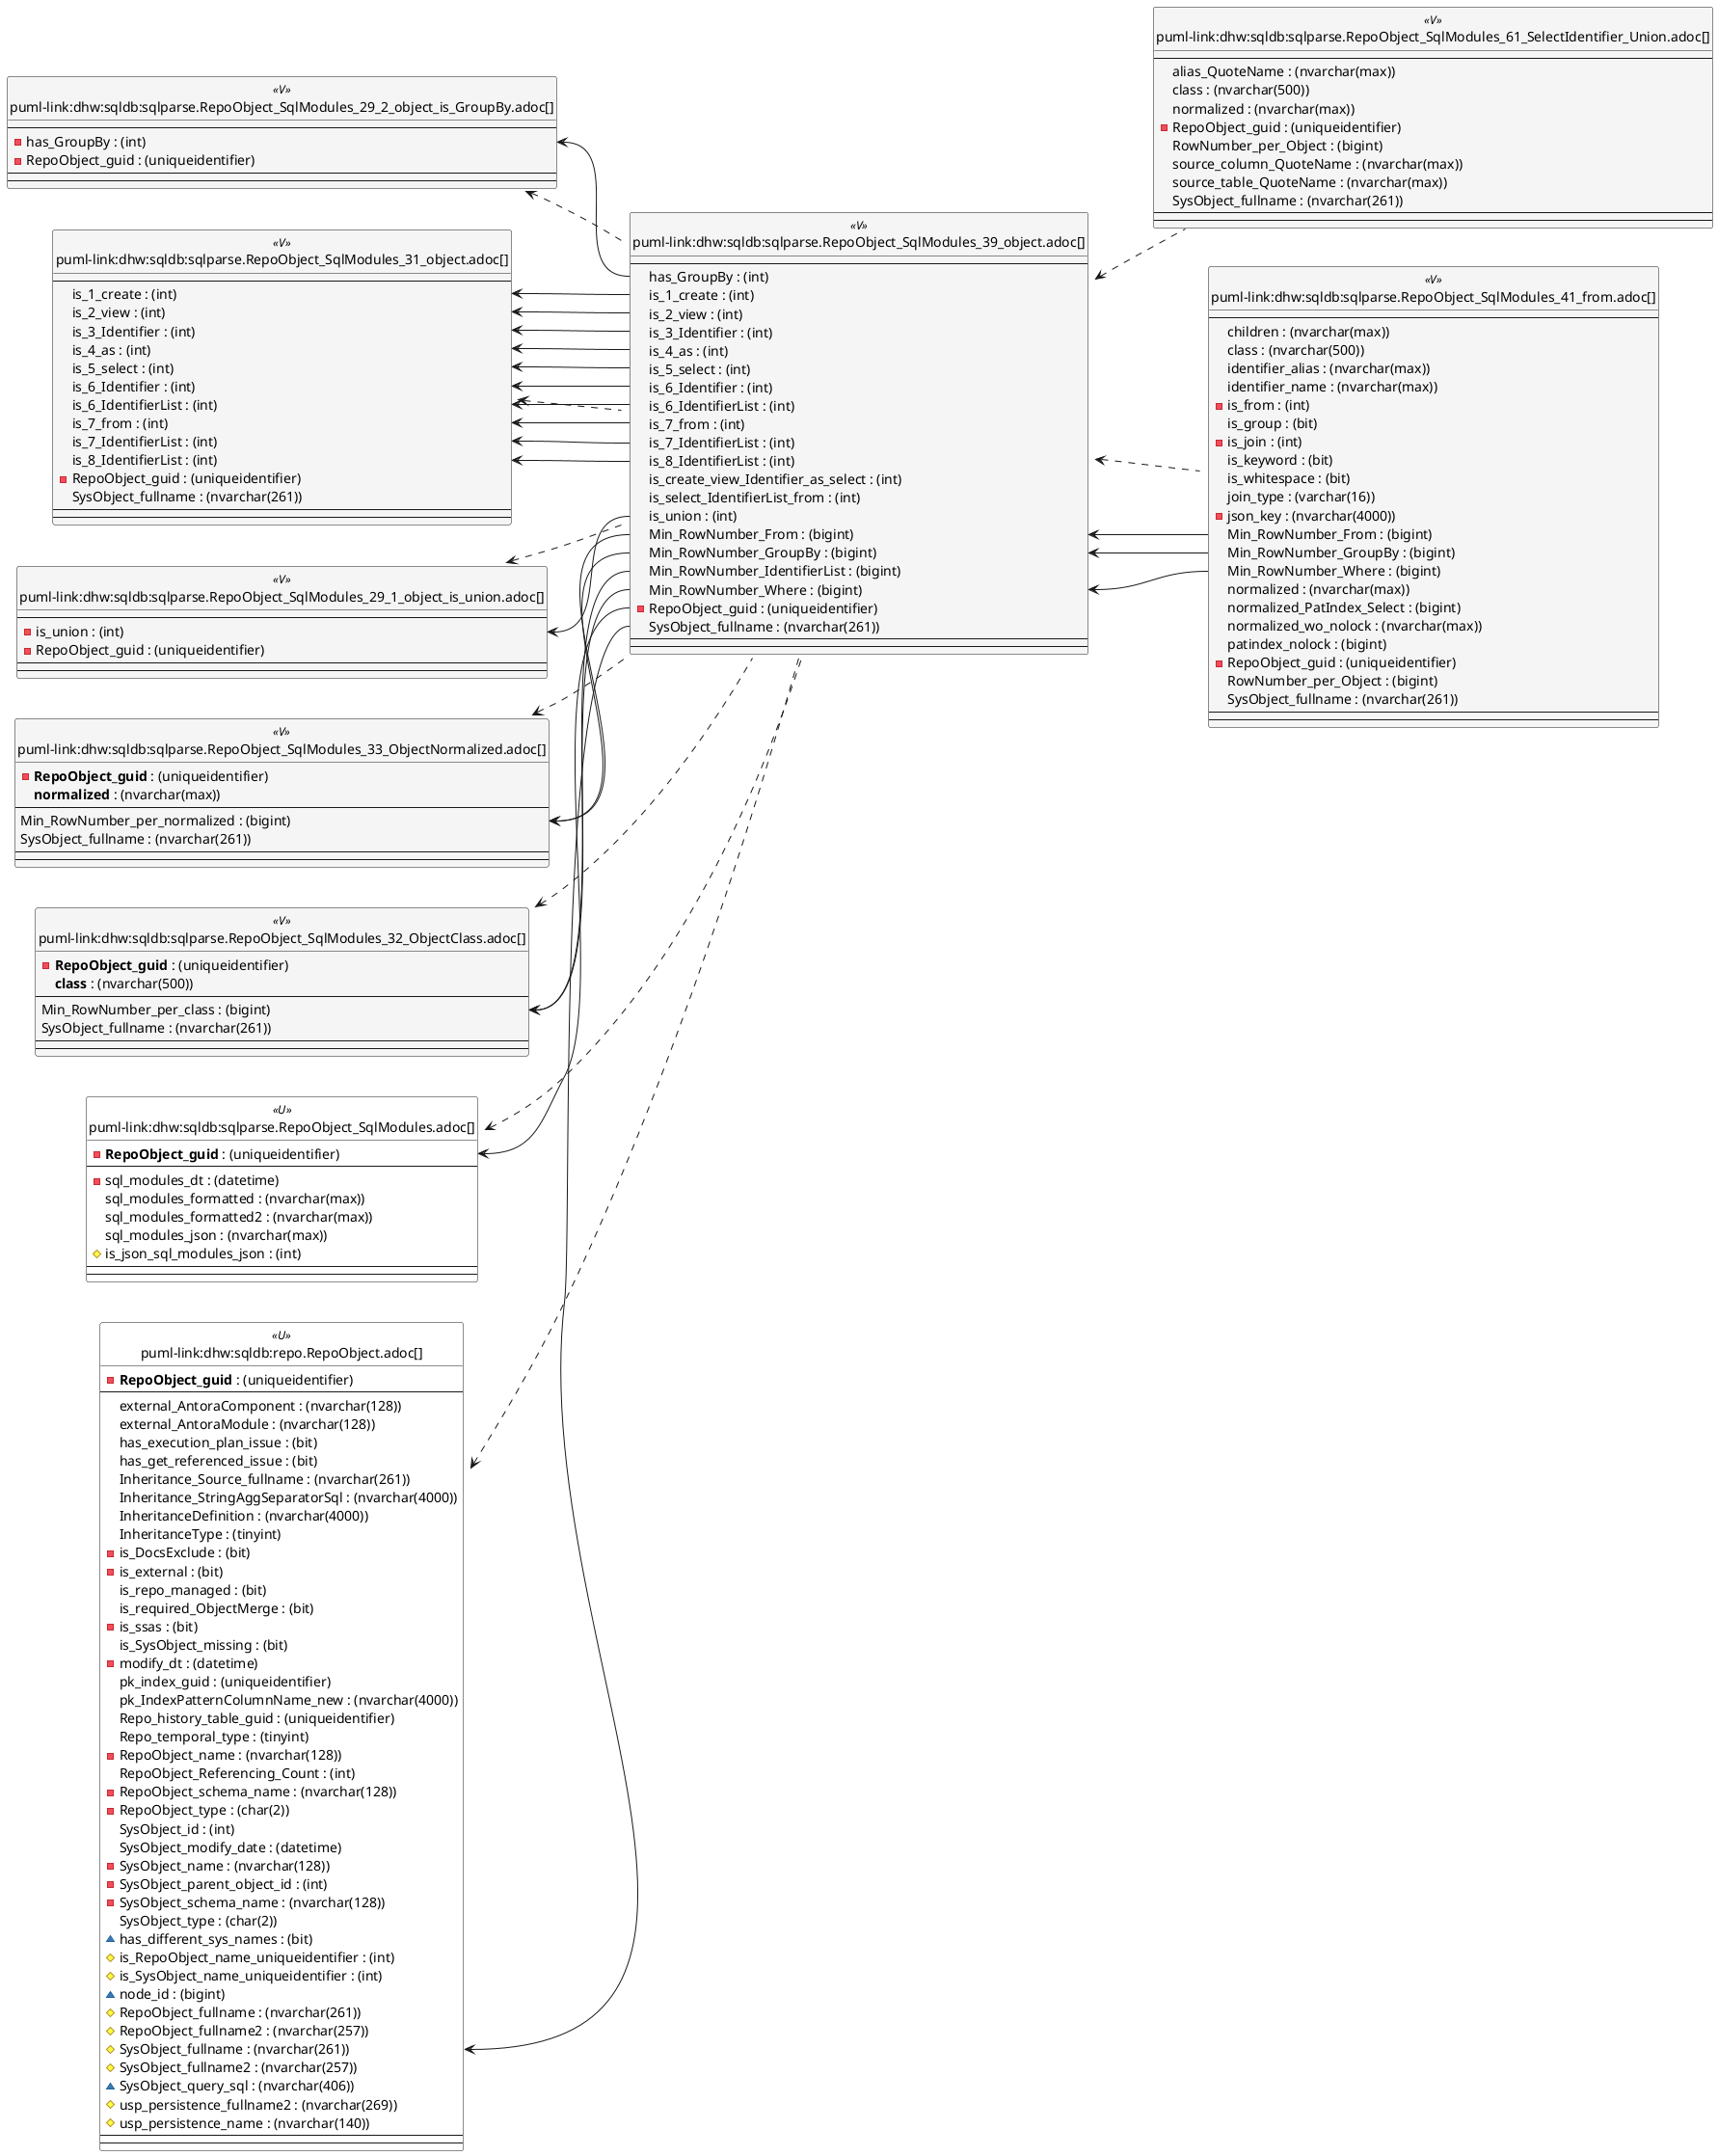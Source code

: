 @startuml
left to right direction
'top to bottom direction
hide circle
'avoide "." issues:
set namespaceSeparator none


skinparam class {
  BackgroundColor White
  BackgroundColor<<FN>> Yellow
  BackgroundColor<<FS>> Yellow
  BackgroundColor<<FT>> LightGray
  BackgroundColor<<IF>> Yellow
  BackgroundColor<<IS>> Yellow
  BackgroundColor<<P>> Aqua
  BackgroundColor<<PC>> Aqua
  BackgroundColor<<SN>> Yellow
  BackgroundColor<<SO>> SlateBlue
  BackgroundColor<<TF>> LightGray
  BackgroundColor<<TR>> Tomato
  BackgroundColor<<U>> White
  BackgroundColor<<V>> WhiteSmoke
  BackgroundColor<<X>> Aqua
  BackgroundColor<<external>> AliceBlue
}


entity "puml-link:dhw:sqldb:repo.RepoObject.adoc[]" as repo.RepoObject << U >> {
  - **RepoObject_guid** : (uniqueidentifier)
  --
  external_AntoraComponent : (nvarchar(128))
  external_AntoraModule : (nvarchar(128))
  has_execution_plan_issue : (bit)
  has_get_referenced_issue : (bit)
  Inheritance_Source_fullname : (nvarchar(261))
  Inheritance_StringAggSeparatorSql : (nvarchar(4000))
  InheritanceDefinition : (nvarchar(4000))
  InheritanceType : (tinyint)
  - is_DocsExclude : (bit)
  - is_external : (bit)
  is_repo_managed : (bit)
  is_required_ObjectMerge : (bit)
  - is_ssas : (bit)
  is_SysObject_missing : (bit)
  - modify_dt : (datetime)
  pk_index_guid : (uniqueidentifier)
  pk_IndexPatternColumnName_new : (nvarchar(4000))
  Repo_history_table_guid : (uniqueidentifier)
  Repo_temporal_type : (tinyint)
  - RepoObject_name : (nvarchar(128))
  RepoObject_Referencing_Count : (int)
  - RepoObject_schema_name : (nvarchar(128))
  - RepoObject_type : (char(2))
  SysObject_id : (int)
  SysObject_modify_date : (datetime)
  - SysObject_name : (nvarchar(128))
  - SysObject_parent_object_id : (int)
  - SysObject_schema_name : (nvarchar(128))
  SysObject_type : (char(2))
  ~ has_different_sys_names : (bit)
  # is_RepoObject_name_uniqueidentifier : (int)
  # is_SysObject_name_uniqueidentifier : (int)
  ~ node_id : (bigint)
  # RepoObject_fullname : (nvarchar(261))
  # RepoObject_fullname2 : (nvarchar(257))
  # SysObject_fullname : (nvarchar(261))
  # SysObject_fullname2 : (nvarchar(257))
  ~ SysObject_query_sql : (nvarchar(406))
  # usp_persistence_fullname2 : (nvarchar(269))
  # usp_persistence_name : (nvarchar(140))
  --
  --
}

entity "puml-link:dhw:sqldb:sqlparse.RepoObject_SqlModules.adoc[]" as sqlparse.RepoObject_SqlModules << U >> {
  - **RepoObject_guid** : (uniqueidentifier)
  --
  - sql_modules_dt : (datetime)
  sql_modules_formatted : (nvarchar(max))
  sql_modules_formatted2 : (nvarchar(max))
  sql_modules_json : (nvarchar(max))
  # is_json_sql_modules_json : (int)
  --
  --
}

entity "puml-link:dhw:sqldb:sqlparse.RepoObject_SqlModules_29_1_object_is_union.adoc[]" as sqlparse.RepoObject_SqlModules_29_1_object_is_union << V >> {
  --
  - is_union : (int)
  - RepoObject_guid : (uniqueidentifier)
  --
  --
}

entity "puml-link:dhw:sqldb:sqlparse.RepoObject_SqlModules_29_2_object_is_GroupBy.adoc[]" as sqlparse.RepoObject_SqlModules_29_2_object_is_GroupBy << V >> {
  --
  - has_GroupBy : (int)
  - RepoObject_guid : (uniqueidentifier)
  --
  --
}

entity "puml-link:dhw:sqldb:sqlparse.RepoObject_SqlModules_31_object.adoc[]" as sqlparse.RepoObject_SqlModules_31_object << V >> {
  --
  is_1_create : (int)
  is_2_view : (int)
  is_3_Identifier : (int)
  is_4_as : (int)
  is_5_select : (int)
  is_6_Identifier : (int)
  is_6_IdentifierList : (int)
  is_7_from : (int)
  is_7_IdentifierList : (int)
  is_8_IdentifierList : (int)
  - RepoObject_guid : (uniqueidentifier)
  SysObject_fullname : (nvarchar(261))
  --
  --
}

entity "puml-link:dhw:sqldb:sqlparse.RepoObject_SqlModules_32_ObjectClass.adoc[]" as sqlparse.RepoObject_SqlModules_32_ObjectClass << V >> {
  - **RepoObject_guid** : (uniqueidentifier)
  **class** : (nvarchar(500))
  --
  Min_RowNumber_per_class : (bigint)
  SysObject_fullname : (nvarchar(261))
  --
  --
}

entity "puml-link:dhw:sqldb:sqlparse.RepoObject_SqlModules_33_ObjectNormalized.adoc[]" as sqlparse.RepoObject_SqlModules_33_ObjectNormalized << V >> {
  - **RepoObject_guid** : (uniqueidentifier)
  **normalized** : (nvarchar(max))
  --
  Min_RowNumber_per_normalized : (bigint)
  SysObject_fullname : (nvarchar(261))
  --
  --
}

entity "puml-link:dhw:sqldb:sqlparse.RepoObject_SqlModules_39_object.adoc[]" as sqlparse.RepoObject_SqlModules_39_object << V >> {
  --
  has_GroupBy : (int)
  is_1_create : (int)
  is_2_view : (int)
  is_3_Identifier : (int)
  is_4_as : (int)
  is_5_select : (int)
  is_6_Identifier : (int)
  is_6_IdentifierList : (int)
  is_7_from : (int)
  is_7_IdentifierList : (int)
  is_8_IdentifierList : (int)
  is_create_view_Identifier_as_select : (int)
  is_select_IdentifierList_from : (int)
  is_union : (int)
  Min_RowNumber_From : (bigint)
  Min_RowNumber_GroupBy : (bigint)
  Min_RowNumber_IdentifierList : (bigint)
  Min_RowNumber_Where : (bigint)
  - RepoObject_guid : (uniqueidentifier)
  SysObject_fullname : (nvarchar(261))
  --
  --
}

entity "puml-link:dhw:sqldb:sqlparse.RepoObject_SqlModules_41_from.adoc[]" as sqlparse.RepoObject_SqlModules_41_from << V >> {
  --
  children : (nvarchar(max))
  class : (nvarchar(500))
  identifier_alias : (nvarchar(max))
  identifier_name : (nvarchar(max))
  - is_from : (int)
  is_group : (bit)
  - is_join : (int)
  is_keyword : (bit)
  is_whitespace : (bit)
  join_type : (varchar(16))
  - json_key : (nvarchar(4000))
  Min_RowNumber_From : (bigint)
  Min_RowNumber_GroupBy : (bigint)
  Min_RowNumber_Where : (bigint)
  normalized : (nvarchar(max))
  normalized_PatIndex_Select : (bigint)
  normalized_wo_nolock : (nvarchar(max))
  patindex_nolock : (bigint)
  - RepoObject_guid : (uniqueidentifier)
  RowNumber_per_Object : (bigint)
  SysObject_fullname : (nvarchar(261))
  --
  --
}

entity "puml-link:dhw:sqldb:sqlparse.RepoObject_SqlModules_61_SelectIdentifier_Union.adoc[]" as sqlparse.RepoObject_SqlModules_61_SelectIdentifier_Union << V >> {
  --
  alias_QuoteName : (nvarchar(max))
  class : (nvarchar(500))
  normalized : (nvarchar(max))
  - RepoObject_guid : (uniqueidentifier)
  RowNumber_per_Object : (bigint)
  source_column_QuoteName : (nvarchar(max))
  source_table_QuoteName : (nvarchar(max))
  SysObject_fullname : (nvarchar(261))
  --
  --
}

repo.RepoObject <.. sqlparse.RepoObject_SqlModules_39_object
sqlparse.RepoObject_SqlModules <.. sqlparse.RepoObject_SqlModules_39_object
sqlparse.RepoObject_SqlModules_29_1_object_is_union <.. sqlparse.RepoObject_SqlModules_39_object
sqlparse.RepoObject_SqlModules_29_2_object_is_GroupBy <.. sqlparse.RepoObject_SqlModules_39_object
sqlparse.RepoObject_SqlModules_31_object <.. sqlparse.RepoObject_SqlModules_39_object
sqlparse.RepoObject_SqlModules_32_ObjectClass <.. sqlparse.RepoObject_SqlModules_39_object
sqlparse.RepoObject_SqlModules_33_ObjectNormalized <.. sqlparse.RepoObject_SqlModules_39_object
sqlparse.RepoObject_SqlModules_39_object <.. sqlparse.RepoObject_SqlModules_41_from
sqlparse.RepoObject_SqlModules_39_object <.. sqlparse.RepoObject_SqlModules_61_SelectIdentifier_Union
"repo.RepoObject::SysObject_fullname" <-- "sqlparse.RepoObject_SqlModules_39_object::SysObject_fullname"
"sqlparse.RepoObject_SqlModules::RepoObject_guid" <-- "sqlparse.RepoObject_SqlModules_39_object::RepoObject_guid"
"sqlparse.RepoObject_SqlModules_29_1_object_is_union::is_union" <-- "sqlparse.RepoObject_SqlModules_39_object::is_union"
"sqlparse.RepoObject_SqlModules_29_2_object_is_GroupBy::has_GroupBy" <-- "sqlparse.RepoObject_SqlModules_39_object::has_GroupBy"
"sqlparse.RepoObject_SqlModules_31_object::is_1_create" <-- "sqlparse.RepoObject_SqlModules_39_object::is_1_create"
"sqlparse.RepoObject_SqlModules_31_object::is_2_view" <-- "sqlparse.RepoObject_SqlModules_39_object::is_2_view"
"sqlparse.RepoObject_SqlModules_31_object::is_3_Identifier" <-- "sqlparse.RepoObject_SqlModules_39_object::is_3_Identifier"
"sqlparse.RepoObject_SqlModules_31_object::is_4_as" <-- "sqlparse.RepoObject_SqlModules_39_object::is_4_as"
"sqlparse.RepoObject_SqlModules_31_object::is_5_select" <-- "sqlparse.RepoObject_SqlModules_39_object::is_5_select"
"sqlparse.RepoObject_SqlModules_31_object::is_6_Identifier" <-- "sqlparse.RepoObject_SqlModules_39_object::is_6_Identifier"
"sqlparse.RepoObject_SqlModules_31_object::is_6_IdentifierList" <-- "sqlparse.RepoObject_SqlModules_39_object::is_6_IdentifierList"
"sqlparse.RepoObject_SqlModules_31_object::is_7_from" <-- "sqlparse.RepoObject_SqlModules_39_object::is_7_from"
"sqlparse.RepoObject_SqlModules_31_object::is_7_IdentifierList" <-- "sqlparse.RepoObject_SqlModules_39_object::is_7_IdentifierList"
"sqlparse.RepoObject_SqlModules_31_object::is_8_IdentifierList" <-- "sqlparse.RepoObject_SqlModules_39_object::is_8_IdentifierList"
"sqlparse.RepoObject_SqlModules_32_ObjectClass::Min_RowNumber_per_class" <-- "sqlparse.RepoObject_SqlModules_39_object::Min_RowNumber_IdentifierList"
"sqlparse.RepoObject_SqlModules_32_ObjectClass::Min_RowNumber_per_class" <-- "sqlparse.RepoObject_SqlModules_39_object::Min_RowNumber_Where"
"sqlparse.RepoObject_SqlModules_33_ObjectNormalized::Min_RowNumber_per_normalized" <-- "sqlparse.RepoObject_SqlModules_39_object::Min_RowNumber_From"
"sqlparse.RepoObject_SqlModules_33_ObjectNormalized::Min_RowNumber_per_normalized" <-- "sqlparse.RepoObject_SqlModules_39_object::Min_RowNumber_GroupBy"
"sqlparse.RepoObject_SqlModules_39_object::Min_RowNumber_From" <-- "sqlparse.RepoObject_SqlModules_41_from::Min_RowNumber_From"
"sqlparse.RepoObject_SqlModules_39_object::Min_RowNumber_GroupBy" <-- "sqlparse.RepoObject_SqlModules_41_from::Min_RowNumber_GroupBy"
"sqlparse.RepoObject_SqlModules_39_object::Min_RowNumber_Where" <-- "sqlparse.RepoObject_SqlModules_41_from::Min_RowNumber_Where"
@enduml

